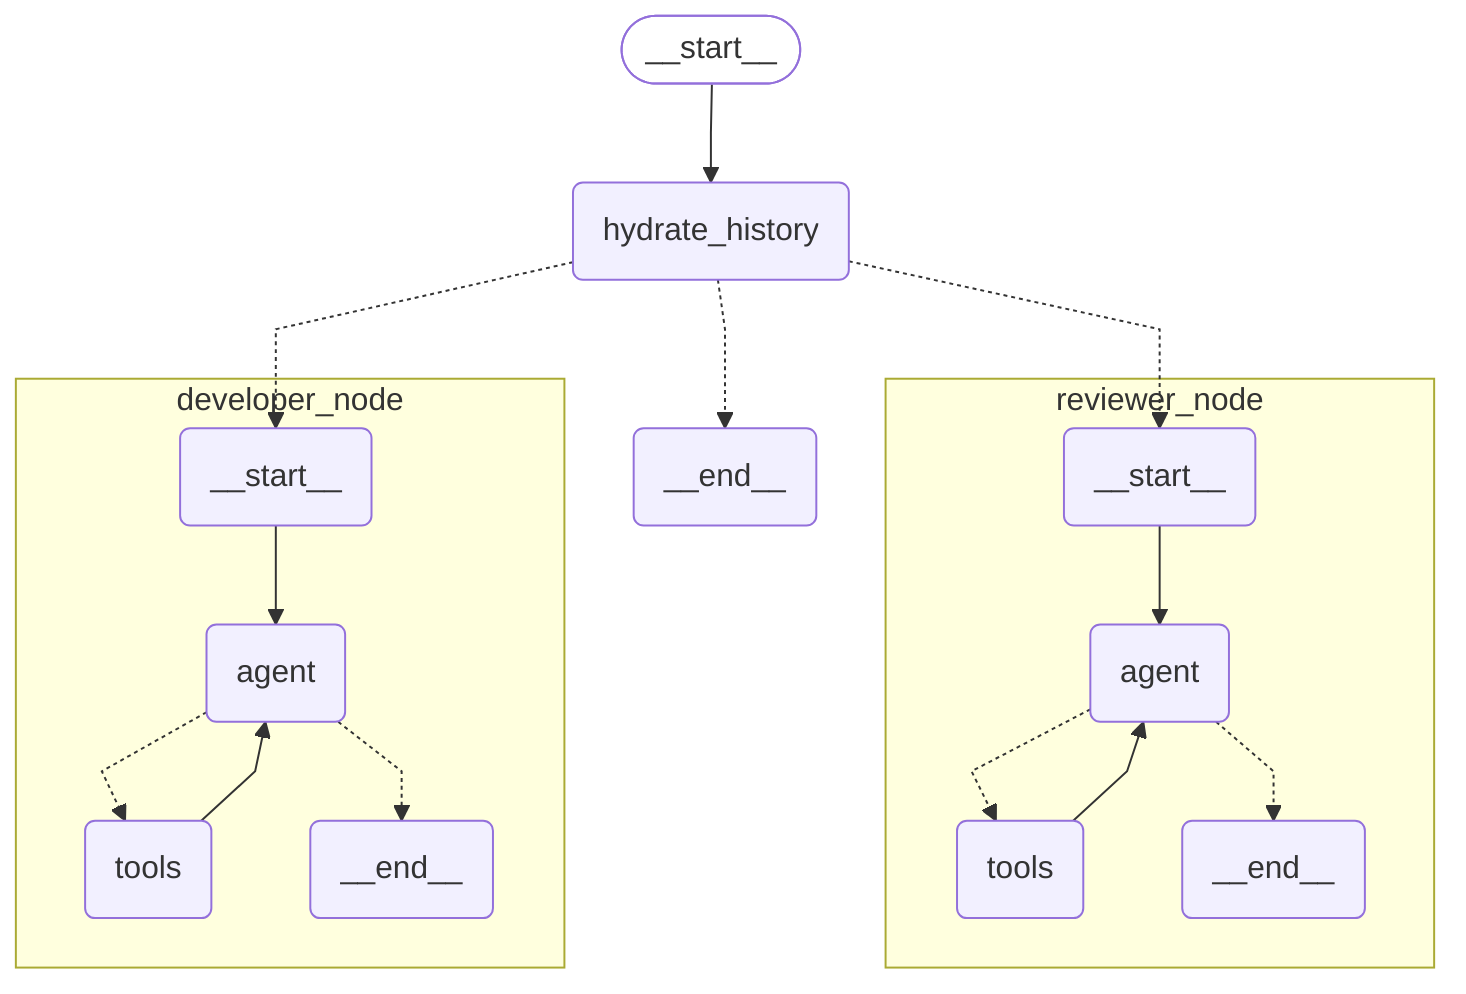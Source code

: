 ---
config:
  flowchart:
    curve: linear
---
graph TD;
	__start__([<p>__start__</p>]):::first
	hydrate_history(hydrate_history)
	__end__(<p>__end__</p>)
	__start__ --> hydrate_history;
	hydrate_history -.-> developer_node___start__;
	hydrate_history -.-> reviewer_node___start__;
	hydrate_history -.-> __end__;
	subgraph reviewer_node
	reviewer_node___start__(<p>__start__</p>)
	reviewer_node_agent(agent)
	reviewer_node_tools(tools)
	reviewer_node___end__(<p>__end__</p>)
	reviewer_node___start__ --> reviewer_node_agent;
	reviewer_node_tools --> reviewer_node_agent;
	reviewer_node_agent -.-> reviewer_node_tools;
	reviewer_node_agent -.-> reviewer_node___end__;
	end
	subgraph developer_node
	developer_node___start__(<p>__start__</p>)
	developer_node_agent(agent)
	developer_node_tools(tools)
	developer_node___end__(<p>__end__</p>)
	developer_node___start__ --> developer_node_agent;
	developer_node_tools --> developer_node_agent;
	developer_node_agent -.-> developer_node_tools;
	developer_node_agent -.-> developer_node___end__;
	end
	classDef default fill:#f2f0ff,line-height:1.2
	classDef first fill-opacity:0
	classDef last fill:#bfb6fc
